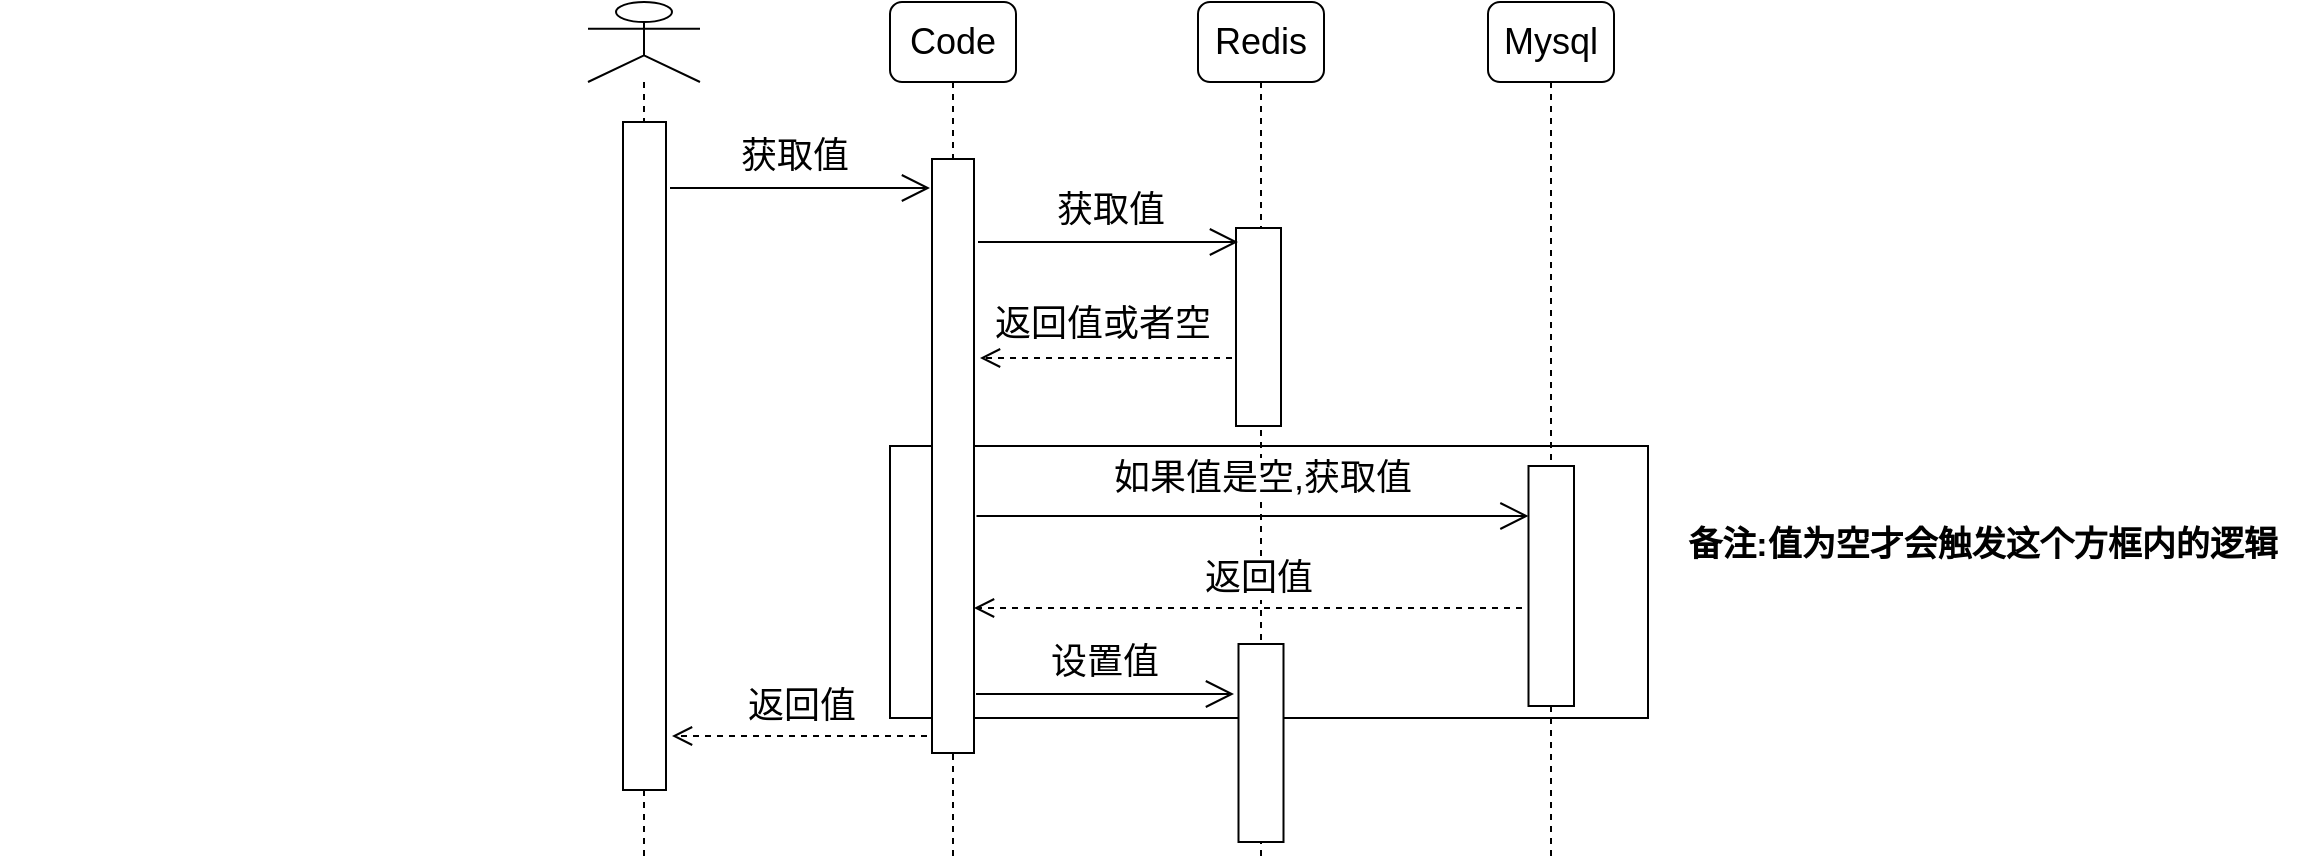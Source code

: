 <mxfile version="21.0.6" type="github">
  <diagram name="第 1 页" id="DGYAnKELaAZZ010Fq2jf">
    <mxGraphModel dx="2073" dy="1124" grid="0" gridSize="10" guides="1" tooltips="1" connect="1" arrows="1" fold="1" page="1" pageScale="1" pageWidth="1654" pageHeight="2336" math="0" shadow="0">
      <root>
        <mxCell id="0" />
        <mxCell id="1" parent="0" />
        <mxCell id="Mmfen2wpMoASSCn0fSeZ-39" value="" style="rounded=0;whiteSpace=wrap;html=1;textOpacity=0;" vertex="1" parent="1">
          <mxGeometry x="252" y="315" width="379" height="136" as="geometry" />
        </mxCell>
        <mxCell id="Mmfen2wpMoASSCn0fSeZ-1" value="Code" style="shape=umlLifeline;perimeter=lifelinePerimeter;whiteSpace=wrap;html=1;container=1;dropTarget=0;collapsible=0;recursiveResize=0;outlineConnect=0;portConstraint=eastwest;newEdgeStyle={&quot;edgeStyle&quot;:&quot;elbowEdgeStyle&quot;,&quot;elbow&quot;:&quot;vertical&quot;,&quot;curved&quot;:0,&quot;rounded&quot;:0};rounded=1;horizontal=1;fontSize=18;" vertex="1" parent="1">
          <mxGeometry x="252" y="93" width="63" height="429" as="geometry" />
        </mxCell>
        <mxCell id="Mmfen2wpMoASSCn0fSeZ-9" value="" style="html=1;points=[];perimeter=orthogonalPerimeter;outlineConnect=0;targetShapes=umlLifeline;portConstraint=eastwest;newEdgeStyle={&quot;edgeStyle&quot;:&quot;elbowEdgeStyle&quot;,&quot;elbow&quot;:&quot;vertical&quot;,&quot;curved&quot;:0,&quot;rounded&quot;:0};rounded=0;" vertex="1" parent="Mmfen2wpMoASSCn0fSeZ-1">
          <mxGeometry x="21" y="78.5" width="21" height="297" as="geometry" />
        </mxCell>
        <mxCell id="Mmfen2wpMoASSCn0fSeZ-6" value="Redis" style="shape=umlLifeline;perimeter=lifelinePerimeter;whiteSpace=wrap;html=1;container=1;dropTarget=0;collapsible=0;recursiveResize=0;outlineConnect=0;portConstraint=eastwest;newEdgeStyle={&quot;edgeStyle&quot;:&quot;elbowEdgeStyle&quot;,&quot;elbow&quot;:&quot;vertical&quot;,&quot;curved&quot;:0,&quot;rounded&quot;:0};rounded=1;horizontal=1;fontSize=18;" vertex="1" parent="1">
          <mxGeometry x="406" y="93" width="63" height="429" as="geometry" />
        </mxCell>
        <mxCell id="Mmfen2wpMoASSCn0fSeZ-14" value="" style="html=1;points=[];perimeter=orthogonalPerimeter;outlineConnect=0;targetShapes=umlLifeline;portConstraint=eastwest;newEdgeStyle={&quot;edgeStyle&quot;:&quot;elbowEdgeStyle&quot;,&quot;elbow&quot;:&quot;vertical&quot;,&quot;curved&quot;:0,&quot;rounded&quot;:0};rounded=0;" vertex="1" parent="Mmfen2wpMoASSCn0fSeZ-6">
          <mxGeometry x="19" y="113" width="22.5" height="99" as="geometry" />
        </mxCell>
        <mxCell id="Mmfen2wpMoASSCn0fSeZ-31" value="" style="html=1;points=[];perimeter=orthogonalPerimeter;outlineConnect=0;targetShapes=umlLifeline;portConstraint=eastwest;newEdgeStyle={&quot;edgeStyle&quot;:&quot;elbowEdgeStyle&quot;,&quot;elbow&quot;:&quot;vertical&quot;,&quot;curved&quot;:0,&quot;rounded&quot;:0};rounded=0;" vertex="1" parent="Mmfen2wpMoASSCn0fSeZ-6">
          <mxGeometry x="20.25" y="321" width="22.5" height="99" as="geometry" />
        </mxCell>
        <mxCell id="Mmfen2wpMoASSCn0fSeZ-7" value="Mysql" style="shape=umlLifeline;perimeter=lifelinePerimeter;whiteSpace=wrap;html=1;container=1;dropTarget=0;collapsible=0;recursiveResize=0;outlineConnect=0;portConstraint=eastwest;newEdgeStyle={&quot;edgeStyle&quot;:&quot;elbowEdgeStyle&quot;,&quot;elbow&quot;:&quot;vertical&quot;,&quot;curved&quot;:0,&quot;rounded&quot;:0};rounded=1;horizontal=1;fontSize=18;" vertex="1" parent="1">
          <mxGeometry x="551" y="93" width="63" height="429" as="geometry" />
        </mxCell>
        <mxCell id="Mmfen2wpMoASSCn0fSeZ-24" value="" style="html=1;points=[];perimeter=orthogonalPerimeter;outlineConnect=0;targetShapes=umlLifeline;portConstraint=eastwest;newEdgeStyle={&quot;edgeStyle&quot;:&quot;elbowEdgeStyle&quot;,&quot;elbow&quot;:&quot;vertical&quot;,&quot;curved&quot;:0,&quot;rounded&quot;:0};rounded=0;" vertex="1" parent="Mmfen2wpMoASSCn0fSeZ-7">
          <mxGeometry x="20.25" y="232" width="22.75" height="120" as="geometry" />
        </mxCell>
        <mxCell id="Mmfen2wpMoASSCn0fSeZ-8" value="" style="shape=umlLifeline;perimeter=lifelinePerimeter;whiteSpace=wrap;html=1;container=1;dropTarget=0;collapsible=0;recursiveResize=0;outlineConnect=0;portConstraint=eastwest;newEdgeStyle={&quot;edgeStyle&quot;:&quot;elbowEdgeStyle&quot;,&quot;elbow&quot;:&quot;vertical&quot;,&quot;curved&quot;:0,&quot;rounded&quot;:0};participant=umlActor;" vertex="1" parent="1">
          <mxGeometry x="101" y="93" width="56" height="429" as="geometry" />
        </mxCell>
        <mxCell id="Mmfen2wpMoASSCn0fSeZ-11" value="" style="html=1;points=[];perimeter=orthogonalPerimeter;outlineConnect=0;targetShapes=umlLifeline;portConstraint=eastwest;newEdgeStyle={&quot;edgeStyle&quot;:&quot;elbowEdgeStyle&quot;,&quot;elbow&quot;:&quot;vertical&quot;,&quot;curved&quot;:0,&quot;rounded&quot;:0};rounded=0;" vertex="1" parent="Mmfen2wpMoASSCn0fSeZ-8">
          <mxGeometry x="17.5" y="60" width="21.5" height="334" as="geometry" />
        </mxCell>
        <mxCell id="Mmfen2wpMoASSCn0fSeZ-12" value="" style="endArrow=open;endFill=1;endSize=12;html=1;rounded=0;startSize=12;" edge="1" parent="1">
          <mxGeometry width="160" relative="1" as="geometry">
            <mxPoint x="142" y="186" as="sourcePoint" />
            <mxPoint x="272" y="186" as="targetPoint" />
          </mxGeometry>
        </mxCell>
        <mxCell id="Mmfen2wpMoASSCn0fSeZ-13" value="获取值" style="edgeLabel;html=1;align=center;verticalAlign=middle;resizable=0;points=[];fontSize=18;" vertex="1" connectable="0" parent="Mmfen2wpMoASSCn0fSeZ-12">
          <mxGeometry relative="1" as="geometry">
            <mxPoint x="-3" y="-16" as="offset" />
          </mxGeometry>
        </mxCell>
        <mxCell id="Mmfen2wpMoASSCn0fSeZ-15" value="返回值或者空" style="edgeLabel;html=1;align=center;verticalAlign=middle;resizable=0;points=[];fontSize=18;" vertex="1" connectable="0" parent="1">
          <mxGeometry x="-192.998" y="204.0" as="geometry">
            <mxPoint x="551" y="50" as="offset" />
          </mxGeometry>
        </mxCell>
        <mxCell id="Mmfen2wpMoASSCn0fSeZ-16" value="" style="endArrow=open;endFill=1;endSize=12;html=1;rounded=0;" edge="1" parent="1">
          <mxGeometry width="160" relative="1" as="geometry">
            <mxPoint x="296" y="213" as="sourcePoint" />
            <mxPoint x="426" y="213" as="targetPoint" />
            <Array as="points">
              <mxPoint x="365" y="213" />
            </Array>
          </mxGeometry>
        </mxCell>
        <mxCell id="Mmfen2wpMoASSCn0fSeZ-17" value="获取值" style="edgeLabel;html=1;align=center;verticalAlign=middle;resizable=0;points=[];fontSize=18;" vertex="1" connectable="0" parent="Mmfen2wpMoASSCn0fSeZ-16">
          <mxGeometry relative="1" as="geometry">
            <mxPoint x="1" y="-16" as="offset" />
          </mxGeometry>
        </mxCell>
        <mxCell id="Mmfen2wpMoASSCn0fSeZ-22" value="" style="html=1;verticalAlign=bottom;endArrow=open;dashed=1;endSize=8;edgeStyle=elbowEdgeStyle;elbow=vertical;curved=0;rounded=0;" edge="1" parent="1">
          <mxGeometry x="-0.857" y="-13" relative="1" as="geometry">
            <mxPoint x="423" y="271" as="sourcePoint" />
            <mxPoint x="297" y="271" as="targetPoint" />
            <Array as="points">
              <mxPoint x="350" y="271" />
            </Array>
            <mxPoint as="offset" />
          </mxGeometry>
        </mxCell>
        <mxCell id="Mmfen2wpMoASSCn0fSeZ-26" value="" style="endArrow=open;endFill=1;endSize=12;html=1;rounded=0;" edge="1" parent="1">
          <mxGeometry width="160" relative="1" as="geometry">
            <mxPoint x="295.25" y="350" as="sourcePoint" />
            <mxPoint x="571.25" y="350" as="targetPoint" />
          </mxGeometry>
        </mxCell>
        <mxCell id="Mmfen2wpMoASSCn0fSeZ-27" value="如果值是空,获取值" style="edgeLabel;html=1;align=center;verticalAlign=middle;resizable=0;points=[];fontSize=18;" vertex="1" connectable="0" parent="Mmfen2wpMoASSCn0fSeZ-26">
          <mxGeometry relative="1" as="geometry">
            <mxPoint x="4" y="-19" as="offset" />
          </mxGeometry>
        </mxCell>
        <mxCell id="Mmfen2wpMoASSCn0fSeZ-28" value="返回值" style="edgeLabel;html=1;align=center;verticalAlign=middle;resizable=0;points=[];fontSize=18;" vertex="1" connectable="0" parent="1">
          <mxGeometry x="-114.998" y="331.0" as="geometry">
            <mxPoint x="551" y="50" as="offset" />
          </mxGeometry>
        </mxCell>
        <mxCell id="Mmfen2wpMoASSCn0fSeZ-32" value="" style="endArrow=open;endFill=1;endSize=12;html=1;rounded=0;" edge="1" parent="1">
          <mxGeometry width="160" relative="1" as="geometry">
            <mxPoint x="295" y="439" as="sourcePoint" />
            <mxPoint x="424" y="439" as="targetPoint" />
            <Array as="points">
              <mxPoint x="372" y="439" />
            </Array>
          </mxGeometry>
        </mxCell>
        <mxCell id="Mmfen2wpMoASSCn0fSeZ-33" value="设置值" style="edgeLabel;html=1;align=center;verticalAlign=middle;resizable=0;points=[];fontSize=18;" vertex="1" connectable="0" parent="Mmfen2wpMoASSCn0fSeZ-32">
          <mxGeometry relative="1" as="geometry">
            <mxPoint x="-1" y="-16" as="offset" />
          </mxGeometry>
        </mxCell>
        <mxCell id="Mmfen2wpMoASSCn0fSeZ-34" value="" style="html=1;verticalAlign=bottom;endArrow=open;dashed=1;endSize=8;edgeStyle=elbowEdgeStyle;elbow=vertical;curved=0;rounded=0;" edge="1" parent="1">
          <mxGeometry relative="1" as="geometry">
            <mxPoint x="568" y="396" as="sourcePoint" />
            <mxPoint x="294" y="396" as="targetPoint" />
          </mxGeometry>
        </mxCell>
        <mxCell id="Mmfen2wpMoASSCn0fSeZ-35" value="" style="html=1;verticalAlign=bottom;endArrow=open;dashed=1;endSize=8;edgeStyle=elbowEdgeStyle;elbow=vertical;curved=0;rounded=0;" edge="1" parent="1">
          <mxGeometry relative="1" as="geometry">
            <mxPoint x="270.5" y="460" as="sourcePoint" />
            <mxPoint x="143" y="460" as="targetPoint" />
          </mxGeometry>
        </mxCell>
        <mxCell id="Mmfen2wpMoASSCn0fSeZ-36" value="&lt;span style=&quot;color: rgb(0, 0, 0); font-family: Helvetica; font-size: 18px; font-style: normal; font-variant-ligatures: normal; font-variant-caps: normal; font-weight: 400; letter-spacing: normal; orphans: 2; text-align: center; text-indent: 0px; text-transform: none; widows: 2; word-spacing: 0px; -webkit-text-stroke-width: 0px; background-color: rgb(255, 255, 255); text-decoration-thickness: initial; text-decoration-style: initial; text-decoration-color: initial; float: none; display: inline !important;&quot;&gt;返回值&lt;/span&gt;" style="text;whiteSpace=wrap;html=1;" vertex="1" parent="1">
          <mxGeometry x="179.003" y="427.997" width="82" height="44" as="geometry" />
        </mxCell>
        <mxCell id="Mmfen2wpMoASSCn0fSeZ-44" value="备注:值为空才会触发这个方框内的逻辑" style="text;html=1;strokeColor=none;fillColor=none;align=center;verticalAlign=middle;whiteSpace=wrap;rounded=0;fontStyle=1;fontSize=17;" vertex="1" parent="1">
          <mxGeometry x="640" y="321" width="317" height="88" as="geometry" />
        </mxCell>
      </root>
    </mxGraphModel>
  </diagram>
</mxfile>
